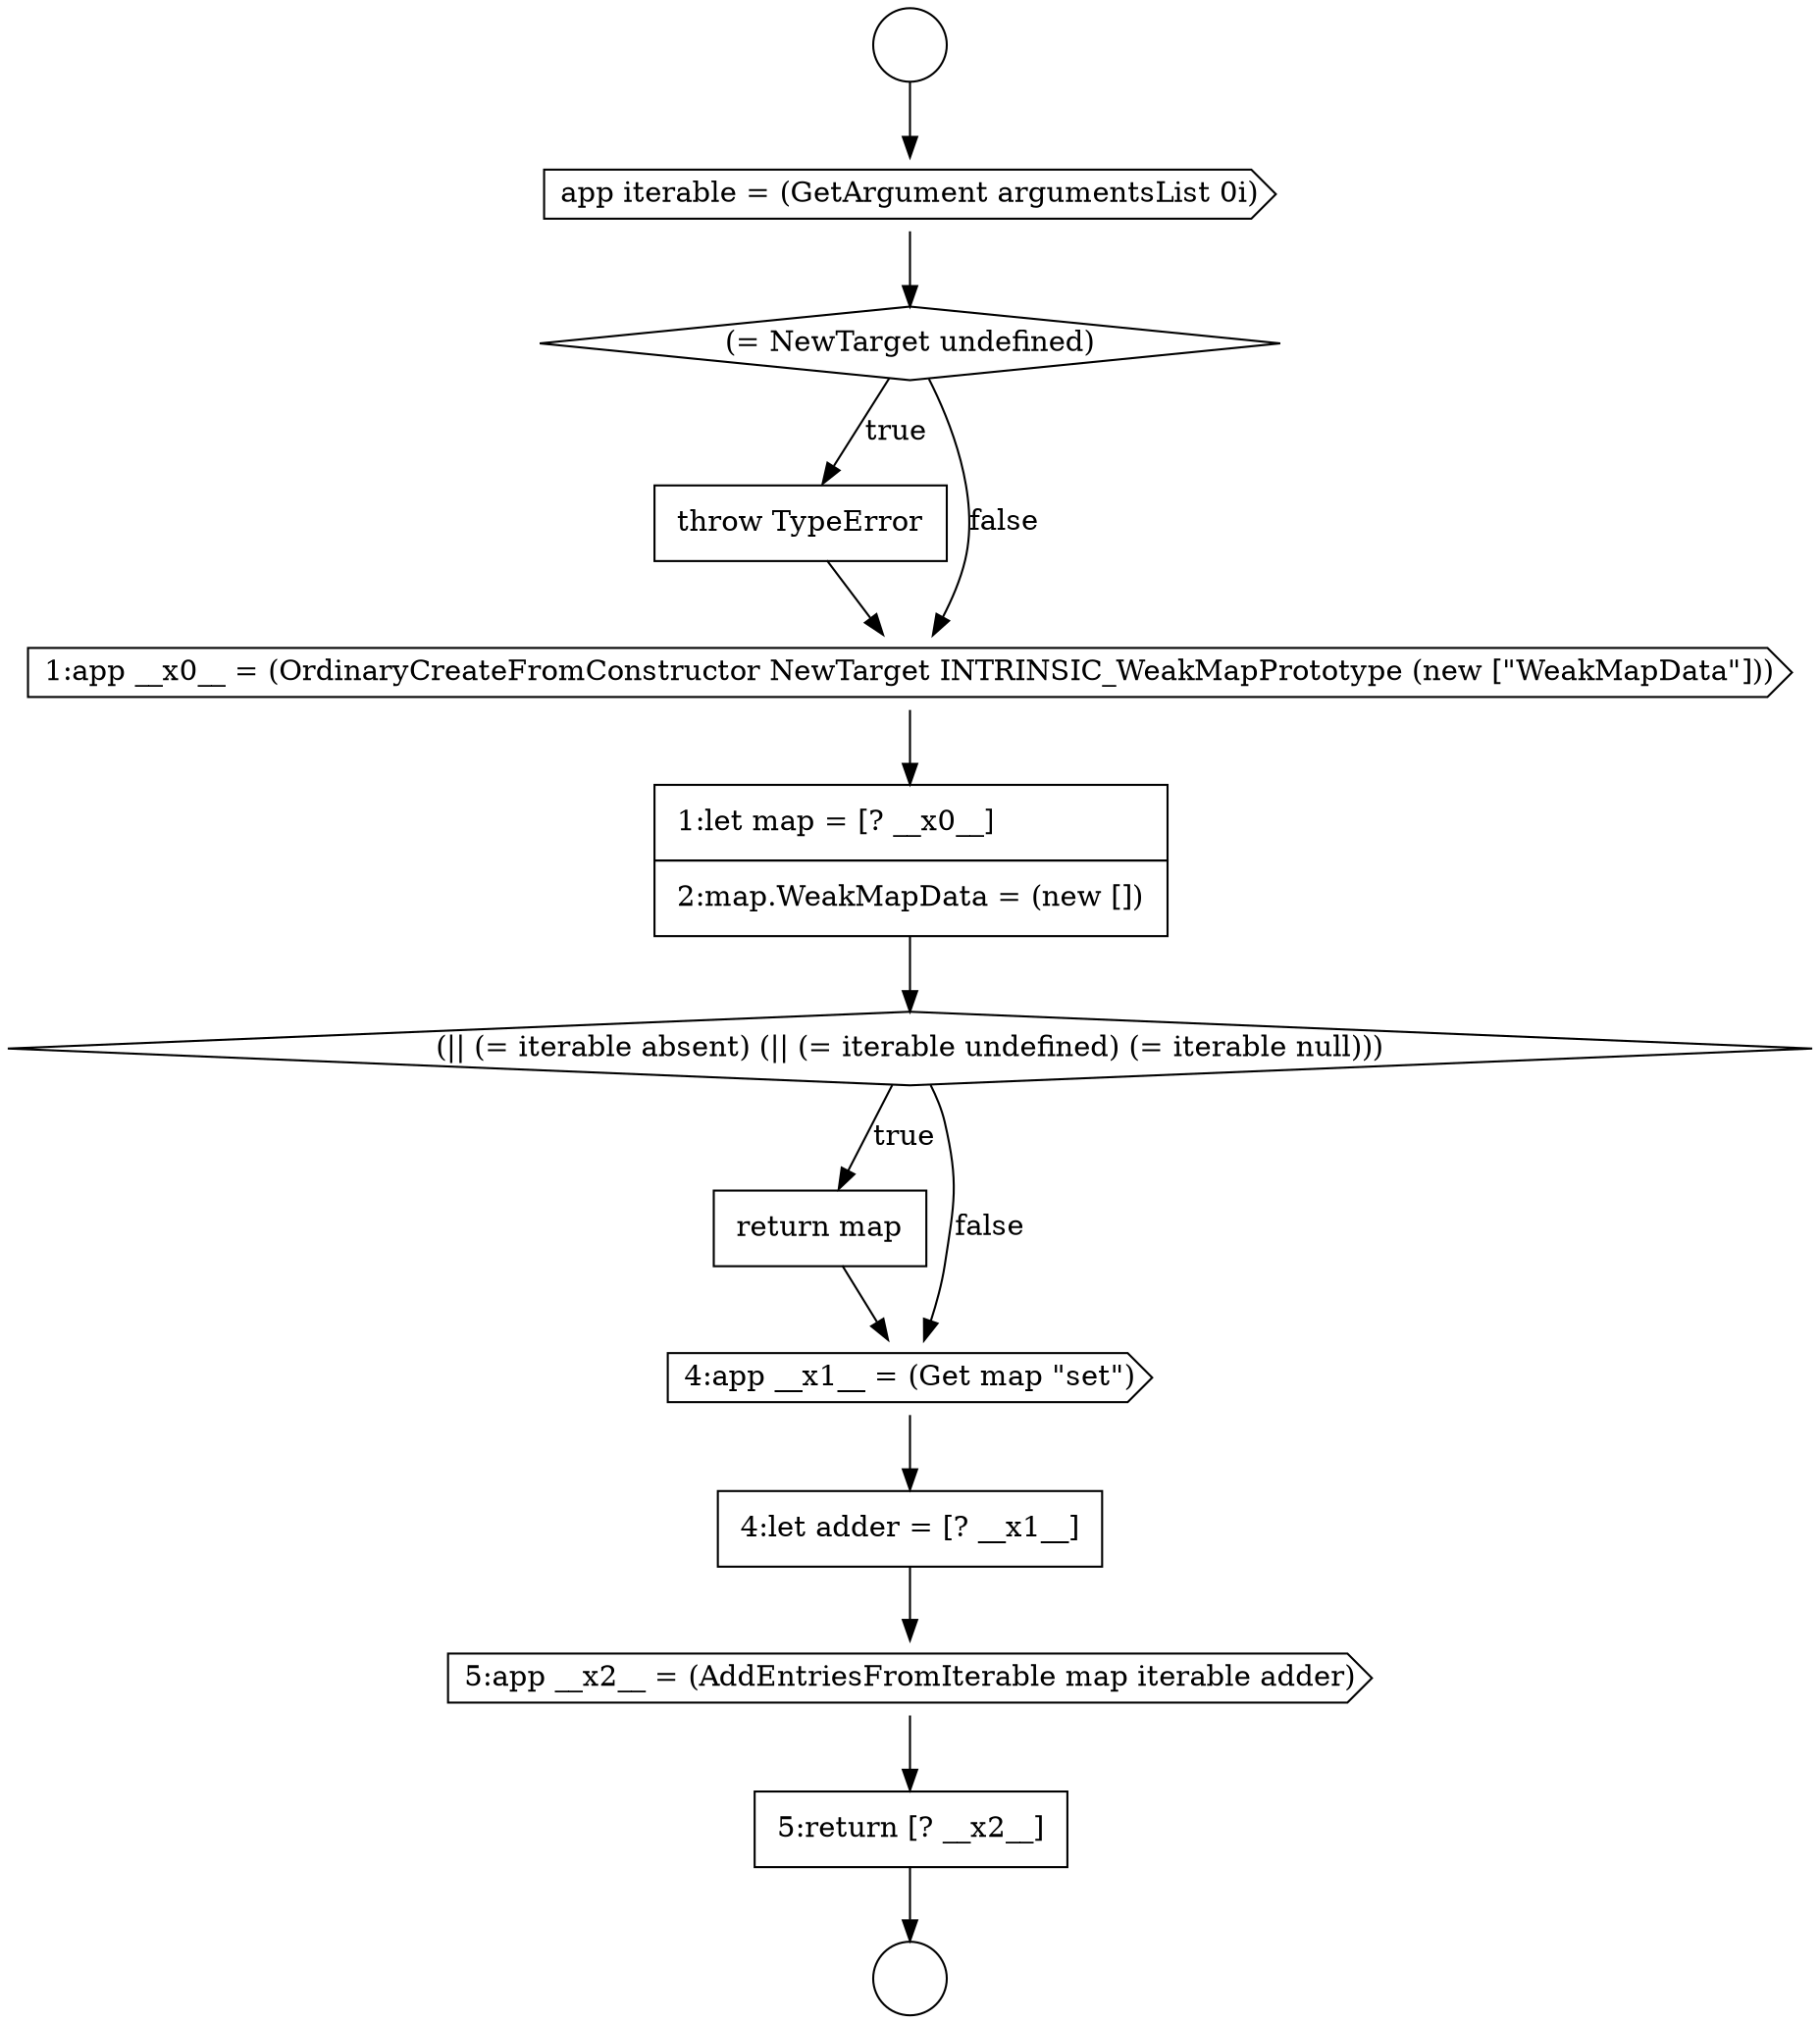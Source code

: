 digraph {
  node16060 [shape=circle label=" " color="black" fillcolor="white" style=filled]
  node16071 [shape=none, margin=0, label=<<font color="black">
    <table border="0" cellborder="1" cellspacing="0" cellpadding="10">
      <tr><td align="left">5:return [? __x2__]</td></tr>
    </table>
  </font>> color="black" fillcolor="white" style=filled]
  node16067 [shape=none, margin=0, label=<<font color="black">
    <table border="0" cellborder="1" cellspacing="0" cellpadding="10">
      <tr><td align="left">return map</td></tr>
    </table>
  </font>> color="black" fillcolor="white" style=filled]
  node16059 [shape=circle label=" " color="black" fillcolor="white" style=filled]
  node16068 [shape=cds, label=<<font color="black">4:app __x1__ = (Get map &quot;set&quot;)</font>> color="black" fillcolor="white" style=filled]
  node16063 [shape=none, margin=0, label=<<font color="black">
    <table border="0" cellborder="1" cellspacing="0" cellpadding="10">
      <tr><td align="left">throw TypeError</td></tr>
    </table>
  </font>> color="black" fillcolor="white" style=filled]
  node16065 [shape=none, margin=0, label=<<font color="black">
    <table border="0" cellborder="1" cellspacing="0" cellpadding="10">
      <tr><td align="left">1:let map = [? __x0__]</td></tr>
      <tr><td align="left">2:map.WeakMapData = (new [])</td></tr>
    </table>
  </font>> color="black" fillcolor="white" style=filled]
  node16069 [shape=none, margin=0, label=<<font color="black">
    <table border="0" cellborder="1" cellspacing="0" cellpadding="10">
      <tr><td align="left">4:let adder = [? __x1__]</td></tr>
    </table>
  </font>> color="black" fillcolor="white" style=filled]
  node16062 [shape=diamond, label=<<font color="black">(= NewTarget undefined)</font>> color="black" fillcolor="white" style=filled]
  node16064 [shape=cds, label=<<font color="black">1:app __x0__ = (OrdinaryCreateFromConstructor NewTarget INTRINSIC_WeakMapPrototype (new [&quot;WeakMapData&quot;]))</font>> color="black" fillcolor="white" style=filled]
  node16070 [shape=cds, label=<<font color="black">5:app __x2__ = (AddEntriesFromIterable map iterable adder)</font>> color="black" fillcolor="white" style=filled]
  node16061 [shape=cds, label=<<font color="black">app iterable = (GetArgument argumentsList 0i)</font>> color="black" fillcolor="white" style=filled]
  node16066 [shape=diamond, label=<<font color="black">(|| (= iterable absent) (|| (= iterable undefined) (= iterable null)))</font>> color="black" fillcolor="white" style=filled]
  node16063 -> node16064 [ color="black"]
  node16059 -> node16061 [ color="black"]
  node16061 -> node16062 [ color="black"]
  node16069 -> node16070 [ color="black"]
  node16071 -> node16060 [ color="black"]
  node16070 -> node16071 [ color="black"]
  node16064 -> node16065 [ color="black"]
  node16067 -> node16068 [ color="black"]
  node16068 -> node16069 [ color="black"]
  node16065 -> node16066 [ color="black"]
  node16066 -> node16067 [label=<<font color="black">true</font>> color="black"]
  node16066 -> node16068 [label=<<font color="black">false</font>> color="black"]
  node16062 -> node16063 [label=<<font color="black">true</font>> color="black"]
  node16062 -> node16064 [label=<<font color="black">false</font>> color="black"]
}
